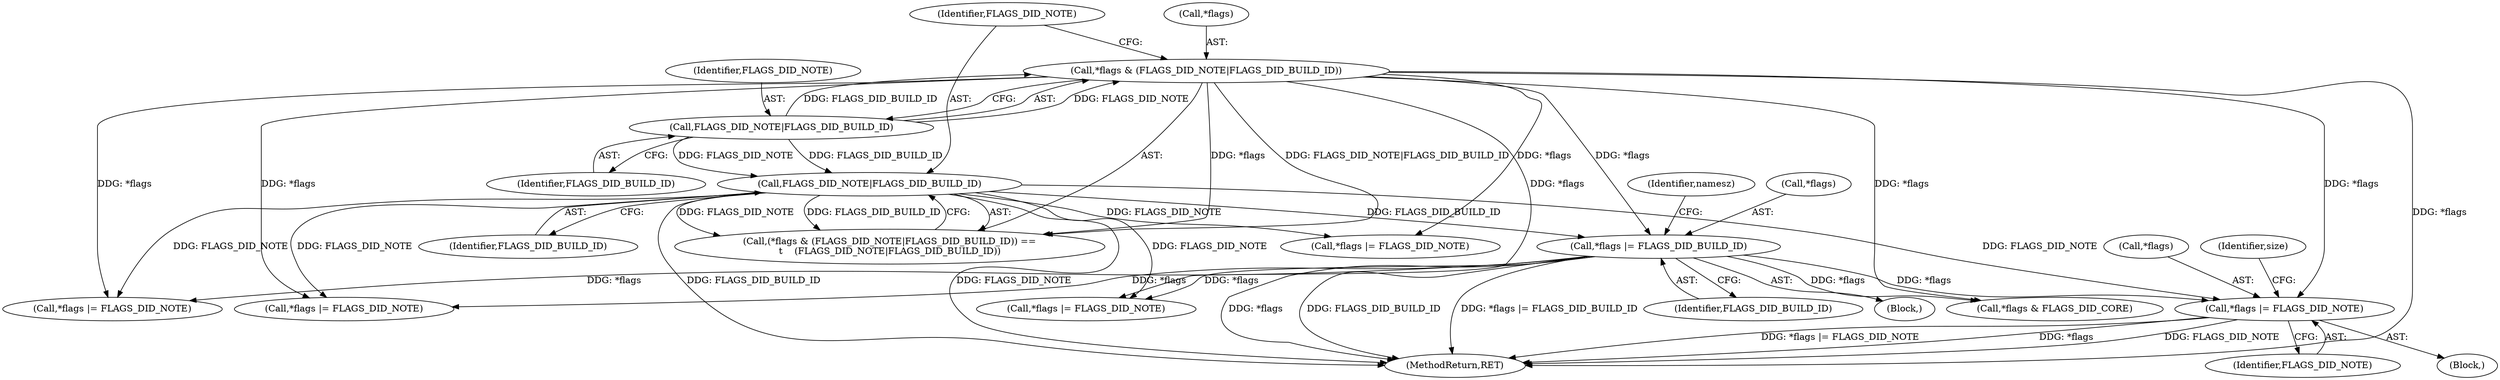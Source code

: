 digraph "0_file_ce90e05774dd77d86cfc8dfa6da57b32816841c4_2@pointer" {
"1000858" [label="(Call,*flags |= FLAGS_DID_NOTE)"];
"1000519" [label="(Call,*flags |= FLAGS_DID_BUILD_ID)"];
"1000253" [label="(Call,*flags & (FLAGS_DID_NOTE|FLAGS_DID_BUILD_ID))"];
"1000256" [label="(Call,FLAGS_DID_NOTE|FLAGS_DID_BUILD_ID)"];
"1000259" [label="(Call,FLAGS_DID_NOTE|FLAGS_DID_BUILD_ID)"];
"1000859" [label="(Call,*flags)"];
"1000258" [label="(Identifier,FLAGS_DID_BUILD_ID)"];
"1000526" [label="(Identifier,namesz)"];
"1000941" [label="(Call,*flags & FLAGS_DID_CORE)"];
"1000254" [label="(Call,*flags)"];
"1000256" [label="(Call,FLAGS_DID_NOTE|FLAGS_DID_BUILD_ID)"];
"1000520" [label="(Call,*flags)"];
"1000257" [label="(Identifier,FLAGS_DID_NOTE)"];
"1000858" [label="(Call,*flags |= FLAGS_DID_NOTE)"];
"1000519" [label="(Call,*flags |= FLAGS_DID_BUILD_ID)"];
"1000260" [label="(Identifier,FLAGS_DID_NOTE)"];
"1000259" [label="(Call,FLAGS_DID_NOTE|FLAGS_DID_BUILD_ID)"];
"1000743" [label="(Call,*flags |= FLAGS_DID_NOTE)"];
"1000650" [label="(Call,*flags |= FLAGS_DID_NOTE)"];
"1000863" [label="(Identifier,size)"];
"1000861" [label="(Identifier,FLAGS_DID_NOTE)"];
"1000261" [label="(Identifier,FLAGS_DID_BUILD_ID)"];
"1000253" [label="(Call,*flags & (FLAGS_DID_NOTE|FLAGS_DID_BUILD_ID))"];
"1000782" [label="(Call,*flags |= FLAGS_DID_NOTE)"];
"1000471" [label="(Block,)"];
"1000438" [label="(Call,*flags |= FLAGS_DID_NOTE)"];
"1000811" [label="(Block,)"];
"1000522" [label="(Identifier,FLAGS_DID_BUILD_ID)"];
"1000252" [label="(Call,(*flags & (FLAGS_DID_NOTE|FLAGS_DID_BUILD_ID)) ==\n\t    (FLAGS_DID_NOTE|FLAGS_DID_BUILD_ID))"];
"1001244" [label="(MethodReturn,RET)"];
"1000858" -> "1000811"  [label="AST: "];
"1000858" -> "1000861"  [label="CFG: "];
"1000859" -> "1000858"  [label="AST: "];
"1000861" -> "1000858"  [label="AST: "];
"1000863" -> "1000858"  [label="CFG: "];
"1000858" -> "1001244"  [label="DDG: *flags |= FLAGS_DID_NOTE"];
"1000858" -> "1001244"  [label="DDG: *flags"];
"1000858" -> "1001244"  [label="DDG: FLAGS_DID_NOTE"];
"1000519" -> "1000858"  [label="DDG: *flags"];
"1000253" -> "1000858"  [label="DDG: *flags"];
"1000259" -> "1000858"  [label="DDG: FLAGS_DID_NOTE"];
"1000519" -> "1000471"  [label="AST: "];
"1000519" -> "1000522"  [label="CFG: "];
"1000520" -> "1000519"  [label="AST: "];
"1000522" -> "1000519"  [label="AST: "];
"1000526" -> "1000519"  [label="CFG: "];
"1000519" -> "1001244"  [label="DDG: *flags"];
"1000519" -> "1001244"  [label="DDG: FLAGS_DID_BUILD_ID"];
"1000519" -> "1001244"  [label="DDG: *flags |= FLAGS_DID_BUILD_ID"];
"1000253" -> "1000519"  [label="DDG: *flags"];
"1000259" -> "1000519"  [label="DDG: FLAGS_DID_BUILD_ID"];
"1000519" -> "1000650"  [label="DDG: *flags"];
"1000519" -> "1000743"  [label="DDG: *flags"];
"1000519" -> "1000782"  [label="DDG: *flags"];
"1000519" -> "1000941"  [label="DDG: *flags"];
"1000253" -> "1000252"  [label="AST: "];
"1000253" -> "1000256"  [label="CFG: "];
"1000254" -> "1000253"  [label="AST: "];
"1000256" -> "1000253"  [label="AST: "];
"1000260" -> "1000253"  [label="CFG: "];
"1000253" -> "1001244"  [label="DDG: *flags"];
"1000253" -> "1000252"  [label="DDG: *flags"];
"1000253" -> "1000252"  [label="DDG: FLAGS_DID_NOTE|FLAGS_DID_BUILD_ID"];
"1000256" -> "1000253"  [label="DDG: FLAGS_DID_NOTE"];
"1000256" -> "1000253"  [label="DDG: FLAGS_DID_BUILD_ID"];
"1000253" -> "1000438"  [label="DDG: *flags"];
"1000253" -> "1000650"  [label="DDG: *flags"];
"1000253" -> "1000743"  [label="DDG: *flags"];
"1000253" -> "1000782"  [label="DDG: *flags"];
"1000253" -> "1000941"  [label="DDG: *flags"];
"1000256" -> "1000258"  [label="CFG: "];
"1000257" -> "1000256"  [label="AST: "];
"1000258" -> "1000256"  [label="AST: "];
"1000256" -> "1000259"  [label="DDG: FLAGS_DID_NOTE"];
"1000256" -> "1000259"  [label="DDG: FLAGS_DID_BUILD_ID"];
"1000259" -> "1000252"  [label="AST: "];
"1000259" -> "1000261"  [label="CFG: "];
"1000260" -> "1000259"  [label="AST: "];
"1000261" -> "1000259"  [label="AST: "];
"1000252" -> "1000259"  [label="CFG: "];
"1000259" -> "1001244"  [label="DDG: FLAGS_DID_NOTE"];
"1000259" -> "1001244"  [label="DDG: FLAGS_DID_BUILD_ID"];
"1000259" -> "1000252"  [label="DDG: FLAGS_DID_NOTE"];
"1000259" -> "1000252"  [label="DDG: FLAGS_DID_BUILD_ID"];
"1000259" -> "1000438"  [label="DDG: FLAGS_DID_NOTE"];
"1000259" -> "1000650"  [label="DDG: FLAGS_DID_NOTE"];
"1000259" -> "1000743"  [label="DDG: FLAGS_DID_NOTE"];
"1000259" -> "1000782"  [label="DDG: FLAGS_DID_NOTE"];
}
